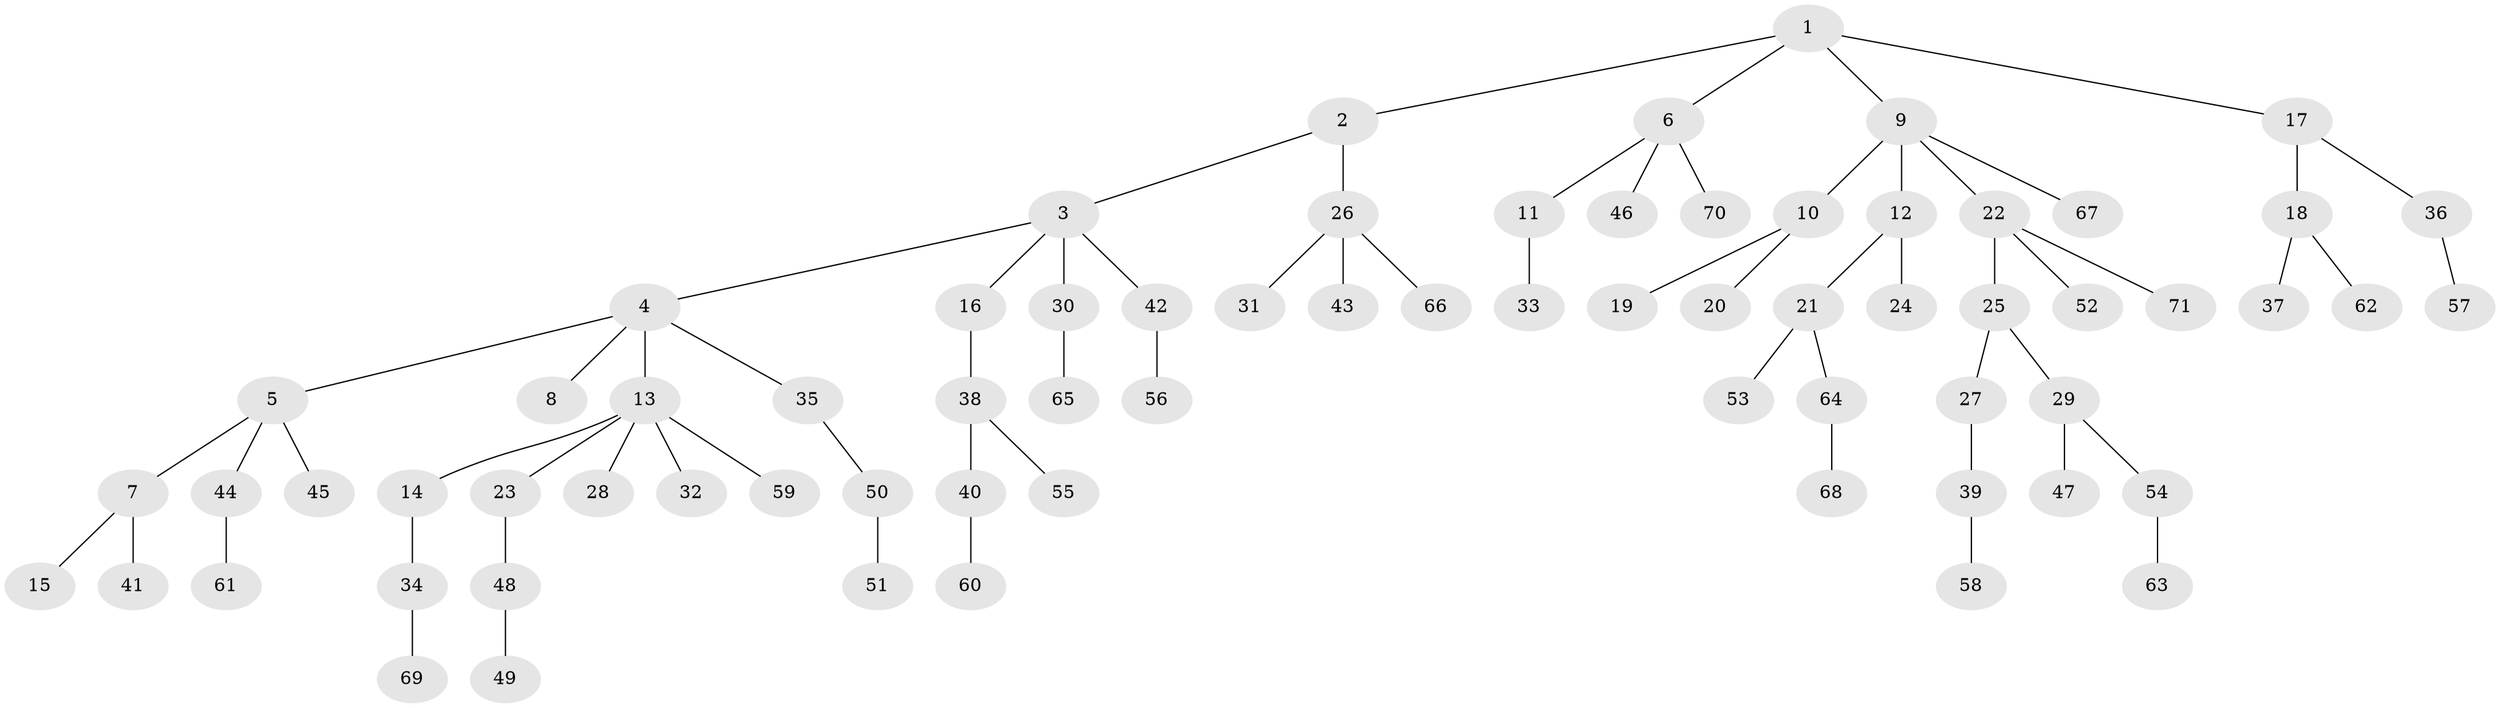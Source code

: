 // coarse degree distribution, {4: 0.06976744186046512, 3: 0.16279069767441862, 5: 0.046511627906976744, 2: 0.23255813953488372, 1: 0.4883720930232558}
// Generated by graph-tools (version 1.1) at 2025/51/03/04/25 22:51:44]
// undirected, 71 vertices, 70 edges
graph export_dot {
  node [color=gray90,style=filled];
  1;
  2;
  3;
  4;
  5;
  6;
  7;
  8;
  9;
  10;
  11;
  12;
  13;
  14;
  15;
  16;
  17;
  18;
  19;
  20;
  21;
  22;
  23;
  24;
  25;
  26;
  27;
  28;
  29;
  30;
  31;
  32;
  33;
  34;
  35;
  36;
  37;
  38;
  39;
  40;
  41;
  42;
  43;
  44;
  45;
  46;
  47;
  48;
  49;
  50;
  51;
  52;
  53;
  54;
  55;
  56;
  57;
  58;
  59;
  60;
  61;
  62;
  63;
  64;
  65;
  66;
  67;
  68;
  69;
  70;
  71;
  1 -- 2;
  1 -- 6;
  1 -- 9;
  1 -- 17;
  2 -- 3;
  2 -- 26;
  3 -- 4;
  3 -- 16;
  3 -- 30;
  3 -- 42;
  4 -- 5;
  4 -- 8;
  4 -- 13;
  4 -- 35;
  5 -- 7;
  5 -- 44;
  5 -- 45;
  6 -- 11;
  6 -- 46;
  6 -- 70;
  7 -- 15;
  7 -- 41;
  9 -- 10;
  9 -- 12;
  9 -- 22;
  9 -- 67;
  10 -- 19;
  10 -- 20;
  11 -- 33;
  12 -- 21;
  12 -- 24;
  13 -- 14;
  13 -- 23;
  13 -- 28;
  13 -- 32;
  13 -- 59;
  14 -- 34;
  16 -- 38;
  17 -- 18;
  17 -- 36;
  18 -- 37;
  18 -- 62;
  21 -- 53;
  21 -- 64;
  22 -- 25;
  22 -- 52;
  22 -- 71;
  23 -- 48;
  25 -- 27;
  25 -- 29;
  26 -- 31;
  26 -- 43;
  26 -- 66;
  27 -- 39;
  29 -- 47;
  29 -- 54;
  30 -- 65;
  34 -- 69;
  35 -- 50;
  36 -- 57;
  38 -- 40;
  38 -- 55;
  39 -- 58;
  40 -- 60;
  42 -- 56;
  44 -- 61;
  48 -- 49;
  50 -- 51;
  54 -- 63;
  64 -- 68;
}
